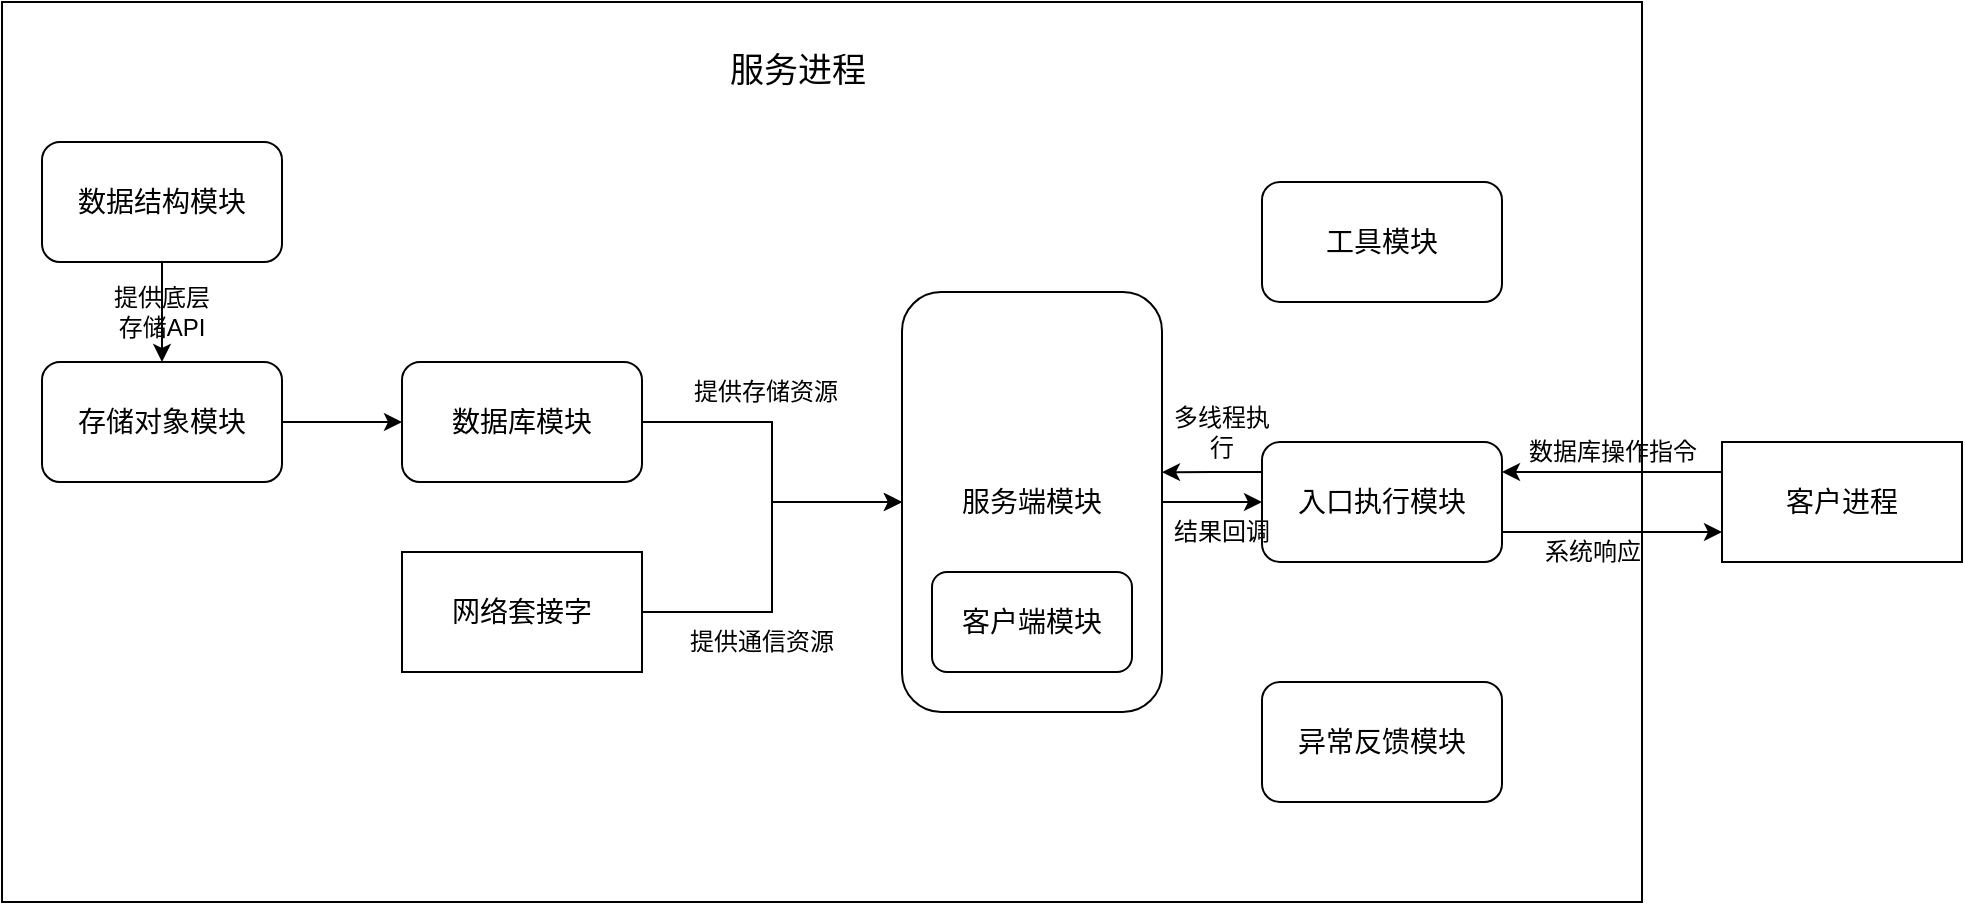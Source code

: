 <mxfile version="21.0.6" type="github">
  <diagram name="第 1 页" id="cNgy0wewGjVmfVbXicGx">
    <mxGraphModel dx="1026" dy="661" grid="0" gridSize="10" guides="1" tooltips="1" connect="1" arrows="1" fold="1" page="0" pageScale="1" pageWidth="827" pageHeight="1169" math="0" shadow="0">
      <root>
        <mxCell id="0" />
        <mxCell id="1" parent="0" />
        <mxCell id="tNF3bG6NbCHJoMOG7UJe-38" value="" style="rounded=0;whiteSpace=wrap;html=1;" parent="1" vertex="1">
          <mxGeometry x="10" y="60" width="820" height="450" as="geometry" />
        </mxCell>
        <mxCell id="tNF3bG6NbCHJoMOG7UJe-18" style="edgeStyle=orthogonalEdgeStyle;rounded=0;orthogonalLoop=1;jettySize=auto;html=1;exitX=0.5;exitY=1;exitDx=0;exitDy=0;" parent="1" source="tNF3bG6NbCHJoMOG7UJe-2" edge="1">
          <mxGeometry relative="1" as="geometry">
            <mxPoint x="90" y="240" as="targetPoint" />
          </mxGeometry>
        </mxCell>
        <mxCell id="tNF3bG6NbCHJoMOG7UJe-2" value="数据结构模块" style="rounded=1;whiteSpace=wrap;html=1;fontSize=14;" parent="1" vertex="1">
          <mxGeometry x="30" y="130" width="120" height="60" as="geometry" />
        </mxCell>
        <mxCell id="tNF3bG6NbCHJoMOG7UJe-19" style="edgeStyle=orthogonalEdgeStyle;rounded=0;orthogonalLoop=1;jettySize=auto;html=1;exitX=1;exitY=0.5;exitDx=0;exitDy=0;entryX=0;entryY=0.5;entryDx=0;entryDy=0;" parent="1" source="tNF3bG6NbCHJoMOG7UJe-3" target="tNF3bG6NbCHJoMOG7UJe-4" edge="1">
          <mxGeometry relative="1" as="geometry" />
        </mxCell>
        <mxCell id="tNF3bG6NbCHJoMOG7UJe-3" value="存储对象模块" style="rounded=1;whiteSpace=wrap;html=1;fontSize=14;" parent="1" vertex="1">
          <mxGeometry x="30" y="240" width="120" height="60" as="geometry" />
        </mxCell>
        <mxCell id="tNF3bG6NbCHJoMOG7UJe-24" style="edgeStyle=orthogonalEdgeStyle;rounded=0;orthogonalLoop=1;jettySize=auto;html=1;exitX=1;exitY=0.5;exitDx=0;exitDy=0;" parent="1" source="tNF3bG6NbCHJoMOG7UJe-4" target="tNF3bG6NbCHJoMOG7UJe-5" edge="1">
          <mxGeometry relative="1" as="geometry" />
        </mxCell>
        <mxCell id="tNF3bG6NbCHJoMOG7UJe-4" value="数据库模块" style="rounded=1;whiteSpace=wrap;html=1;fontSize=14;" parent="1" vertex="1">
          <mxGeometry x="210" y="240" width="120" height="60" as="geometry" />
        </mxCell>
        <mxCell id="tNF3bG6NbCHJoMOG7UJe-5" value="服务端模块" style="rounded=1;whiteSpace=wrap;html=1;fontSize=14;" parent="1" vertex="1">
          <mxGeometry x="460" y="205" width="130" height="210" as="geometry" />
        </mxCell>
        <mxCell id="tNF3bG6NbCHJoMOG7UJe-6" value="客户端模块" style="rounded=1;whiteSpace=wrap;html=1;fontSize=14;" parent="1" vertex="1">
          <mxGeometry x="475" y="345" width="100" height="50" as="geometry" />
        </mxCell>
        <mxCell id="tNF3bG6NbCHJoMOG7UJe-25" style="edgeStyle=orthogonalEdgeStyle;rounded=0;orthogonalLoop=1;jettySize=auto;html=1;exitX=1;exitY=0.5;exitDx=0;exitDy=0;" parent="1" source="tNF3bG6NbCHJoMOG7UJe-8" target="tNF3bG6NbCHJoMOG7UJe-5" edge="1">
          <mxGeometry relative="1" as="geometry" />
        </mxCell>
        <mxCell id="tNF3bG6NbCHJoMOG7UJe-8" value="网络套接字" style="rounded=0;whiteSpace=wrap;html=1;fontSize=14;" parent="1" vertex="1">
          <mxGeometry x="210" y="335" width="120" height="60" as="geometry" />
        </mxCell>
        <mxCell id="tNF3bG6NbCHJoMOG7UJe-12" style="edgeStyle=orthogonalEdgeStyle;rounded=0;orthogonalLoop=1;jettySize=auto;html=1;exitX=1;exitY=0.75;exitDx=0;exitDy=0;entryX=0;entryY=0.75;entryDx=0;entryDy=0;" parent="1" source="tNF3bG6NbCHJoMOG7UJe-9" target="tNF3bG6NbCHJoMOG7UJe-10" edge="1">
          <mxGeometry relative="1" as="geometry" />
        </mxCell>
        <mxCell id="tNF3bG6NbCHJoMOG7UJe-32" style="edgeStyle=orthogonalEdgeStyle;rounded=0;orthogonalLoop=1;jettySize=auto;html=1;exitX=0;exitY=0.25;exitDx=0;exitDy=0;entryX=1;entryY=0.429;entryDx=0;entryDy=0;entryPerimeter=0;" parent="1" source="tNF3bG6NbCHJoMOG7UJe-9" target="tNF3bG6NbCHJoMOG7UJe-5" edge="1">
          <mxGeometry relative="1" as="geometry" />
        </mxCell>
        <mxCell id="tNF3bG6NbCHJoMOG7UJe-9" value="入口执行模块" style="rounded=1;whiteSpace=wrap;html=1;fontSize=14;" parent="1" vertex="1">
          <mxGeometry x="640" y="280" width="120" height="60" as="geometry" />
        </mxCell>
        <mxCell id="tNF3bG6NbCHJoMOG7UJe-11" style="edgeStyle=orthogonalEdgeStyle;rounded=0;orthogonalLoop=1;jettySize=auto;html=1;exitX=0;exitY=0.25;exitDx=0;exitDy=0;entryX=1;entryY=0.25;entryDx=0;entryDy=0;" parent="1" source="tNF3bG6NbCHJoMOG7UJe-10" target="tNF3bG6NbCHJoMOG7UJe-9" edge="1">
          <mxGeometry relative="1" as="geometry">
            <mxPoint x="770" y="294.833" as="targetPoint" />
          </mxGeometry>
        </mxCell>
        <mxCell id="tNF3bG6NbCHJoMOG7UJe-10" value="客户进程" style="rounded=0;whiteSpace=wrap;html=1;fontSize=14;" parent="1" vertex="1">
          <mxGeometry x="870" y="280" width="120" height="60" as="geometry" />
        </mxCell>
        <mxCell id="tNF3bG6NbCHJoMOG7UJe-13" value="数据库操作指令" style="text;html=1;align=center;verticalAlign=middle;resizable=0;points=[];autosize=1;strokeColor=none;fillColor=none;" parent="1" vertex="1">
          <mxGeometry x="760" y="270" width="110" height="30" as="geometry" />
        </mxCell>
        <mxCell id="tNF3bG6NbCHJoMOG7UJe-14" value="系统响应" style="text;html=1;align=center;verticalAlign=middle;resizable=0;points=[];autosize=1;strokeColor=none;fillColor=none;" parent="1" vertex="1">
          <mxGeometry x="770" y="320" width="70" height="30" as="geometry" />
        </mxCell>
        <mxCell id="tNF3bG6NbCHJoMOG7UJe-16" value="工具模块" style="rounded=1;whiteSpace=wrap;html=1;fontSize=14;" parent="1" vertex="1">
          <mxGeometry x="640" y="150" width="120" height="60" as="geometry" />
        </mxCell>
        <mxCell id="tNF3bG6NbCHJoMOG7UJe-17" value="异常反馈模块" style="rounded=1;whiteSpace=wrap;html=1;fontSize=14;" parent="1" vertex="1">
          <mxGeometry x="640" y="400" width="120" height="60" as="geometry" />
        </mxCell>
        <mxCell id="tNF3bG6NbCHJoMOG7UJe-30" value="提供存储资源" style="text;html=1;strokeColor=none;fillColor=none;align=center;verticalAlign=middle;whiteSpace=wrap;rounded=0;" parent="1" vertex="1">
          <mxGeometry x="354" y="240" width="76" height="30" as="geometry" />
        </mxCell>
        <mxCell id="tNF3bG6NbCHJoMOG7UJe-31" value="提供通信资源" style="text;html=1;strokeColor=none;fillColor=none;align=center;verticalAlign=middle;whiteSpace=wrap;rounded=0;" parent="1" vertex="1">
          <mxGeometry x="350" y="365" width="80" height="30" as="geometry" />
        </mxCell>
        <mxCell id="tNF3bG6NbCHJoMOG7UJe-33" value="多线程执行" style="text;html=1;strokeColor=none;fillColor=none;align=center;verticalAlign=middle;whiteSpace=wrap;rounded=0;" parent="1" vertex="1">
          <mxGeometry x="590" y="260" width="60" height="30" as="geometry" />
        </mxCell>
        <mxCell id="tNF3bG6NbCHJoMOG7UJe-34" value="" style="endArrow=classic;html=1;rounded=0;exitX=1;exitY=0.5;exitDx=0;exitDy=0;entryX=0;entryY=0.5;entryDx=0;entryDy=0;" parent="1" source="tNF3bG6NbCHJoMOG7UJe-5" target="tNF3bG6NbCHJoMOG7UJe-9" edge="1">
          <mxGeometry width="50" height="50" relative="1" as="geometry">
            <mxPoint x="600" y="350" as="sourcePoint" />
            <mxPoint x="650" y="300" as="targetPoint" />
          </mxGeometry>
        </mxCell>
        <mxCell id="tNF3bG6NbCHJoMOG7UJe-35" value="结果回调" style="text;html=1;strokeColor=none;fillColor=none;align=center;verticalAlign=middle;whiteSpace=wrap;rounded=0;" parent="1" vertex="1">
          <mxGeometry x="590" y="310" width="60" height="30" as="geometry" />
        </mxCell>
        <mxCell id="tNF3bG6NbCHJoMOG7UJe-37" value="提供底层存储API" style="text;html=1;strokeColor=none;fillColor=none;align=center;verticalAlign=middle;whiteSpace=wrap;rounded=0;" parent="1" vertex="1">
          <mxGeometry x="60" y="200" width="60" height="30" as="geometry" />
        </mxCell>
        <mxCell id="tNF3bG6NbCHJoMOG7UJe-39" value="服务进程" style="text;html=1;strokeColor=none;fillColor=none;align=center;verticalAlign=middle;whiteSpace=wrap;rounded=0;fontSize=17;" parent="1" vertex="1">
          <mxGeometry x="320" y="80" width="176" height="30" as="geometry" />
        </mxCell>
      </root>
    </mxGraphModel>
  </diagram>
</mxfile>
